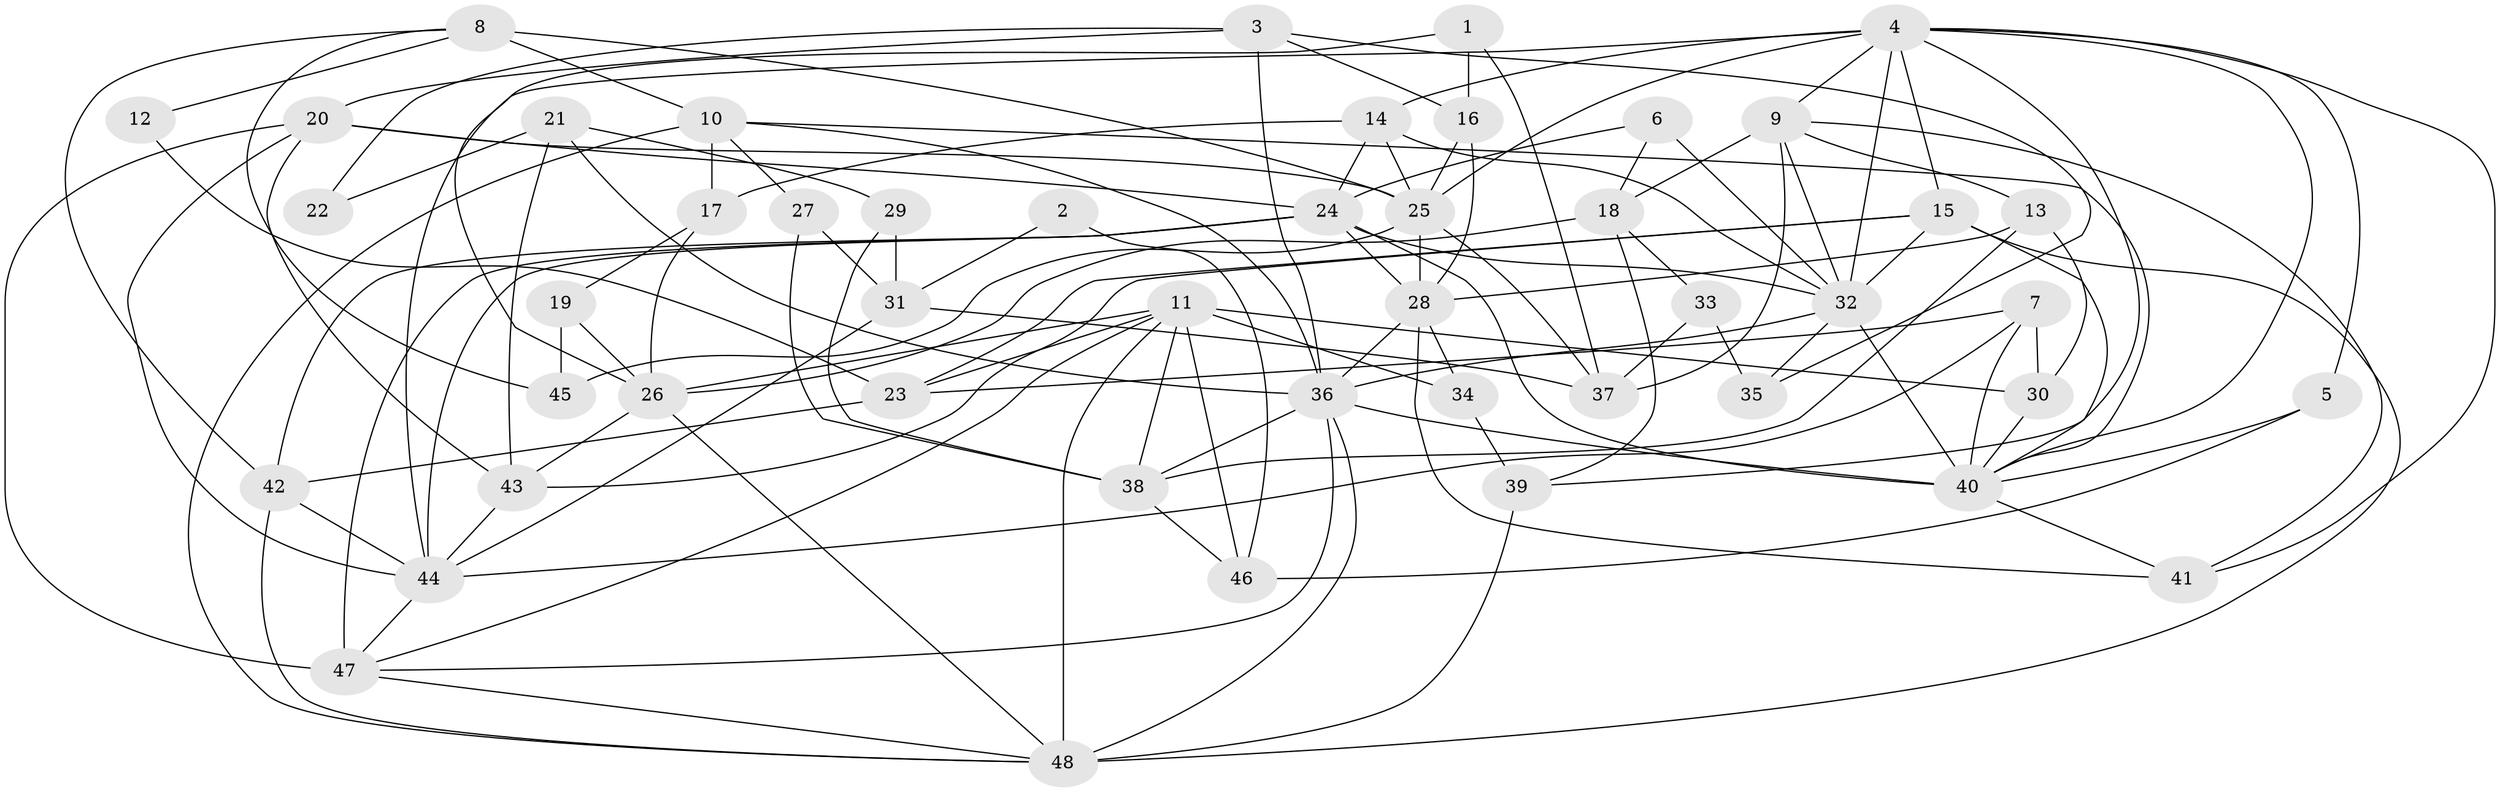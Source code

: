 // original degree distribution, {3: 0.25, 5: 0.21875, 6: 0.08333333333333333, 4: 0.23958333333333334, 2: 0.15625, 8: 0.020833333333333332, 7: 0.03125}
// Generated by graph-tools (version 1.1) at 2025/02/03/09/25 03:02:10]
// undirected, 48 vertices, 123 edges
graph export_dot {
graph [start="1"]
  node [color=gray90,style=filled];
  1;
  2;
  3;
  4;
  5;
  6;
  7;
  8;
  9;
  10;
  11;
  12;
  13;
  14;
  15;
  16;
  17;
  18;
  19;
  20;
  21;
  22;
  23;
  24;
  25;
  26;
  27;
  28;
  29;
  30;
  31;
  32;
  33;
  34;
  35;
  36;
  37;
  38;
  39;
  40;
  41;
  42;
  43;
  44;
  45;
  46;
  47;
  48;
  1 -- 16 [weight=1.0];
  1 -- 26 [weight=1.0];
  1 -- 37 [weight=1.0];
  2 -- 31 [weight=1.0];
  2 -- 46 [weight=1.0];
  3 -- 16 [weight=1.0];
  3 -- 20 [weight=1.0];
  3 -- 22 [weight=1.0];
  3 -- 35 [weight=1.0];
  3 -- 36 [weight=1.0];
  4 -- 5 [weight=1.0];
  4 -- 9 [weight=1.0];
  4 -- 14 [weight=2.0];
  4 -- 15 [weight=1.0];
  4 -- 25 [weight=1.0];
  4 -- 32 [weight=1.0];
  4 -- 39 [weight=1.0];
  4 -- 40 [weight=1.0];
  4 -- 41 [weight=1.0];
  4 -- 44 [weight=1.0];
  5 -- 40 [weight=1.0];
  5 -- 46 [weight=1.0];
  6 -- 18 [weight=1.0];
  6 -- 24 [weight=1.0];
  6 -- 32 [weight=1.0];
  7 -- 23 [weight=1.0];
  7 -- 30 [weight=1.0];
  7 -- 40 [weight=3.0];
  7 -- 44 [weight=1.0];
  8 -- 10 [weight=1.0];
  8 -- 12 [weight=1.0];
  8 -- 25 [weight=2.0];
  8 -- 42 [weight=1.0];
  8 -- 45 [weight=1.0];
  9 -- 13 [weight=1.0];
  9 -- 18 [weight=1.0];
  9 -- 32 [weight=1.0];
  9 -- 37 [weight=1.0];
  9 -- 41 [weight=1.0];
  10 -- 17 [weight=2.0];
  10 -- 27 [weight=1.0];
  10 -- 36 [weight=1.0];
  10 -- 40 [weight=1.0];
  10 -- 48 [weight=1.0];
  11 -- 23 [weight=1.0];
  11 -- 26 [weight=1.0];
  11 -- 30 [weight=1.0];
  11 -- 34 [weight=1.0];
  11 -- 38 [weight=1.0];
  11 -- 46 [weight=1.0];
  11 -- 47 [weight=1.0];
  11 -- 48 [weight=2.0];
  12 -- 23 [weight=1.0];
  13 -- 28 [weight=1.0];
  13 -- 30 [weight=1.0];
  13 -- 38 [weight=2.0];
  14 -- 17 [weight=1.0];
  14 -- 24 [weight=1.0];
  14 -- 25 [weight=1.0];
  14 -- 32 [weight=1.0];
  15 -- 23 [weight=1.0];
  15 -- 32 [weight=1.0];
  15 -- 40 [weight=1.0];
  15 -- 43 [weight=1.0];
  15 -- 48 [weight=1.0];
  16 -- 25 [weight=2.0];
  16 -- 28 [weight=2.0];
  17 -- 19 [weight=1.0];
  17 -- 26 [weight=1.0];
  18 -- 26 [weight=1.0];
  18 -- 33 [weight=2.0];
  18 -- 39 [weight=1.0];
  19 -- 26 [weight=1.0];
  19 -- 45 [weight=1.0];
  20 -- 24 [weight=1.0];
  20 -- 25 [weight=1.0];
  20 -- 43 [weight=1.0];
  20 -- 44 [weight=1.0];
  20 -- 47 [weight=2.0];
  21 -- 22 [weight=1.0];
  21 -- 29 [weight=1.0];
  21 -- 36 [weight=1.0];
  21 -- 43 [weight=2.0];
  23 -- 42 [weight=1.0];
  24 -- 28 [weight=1.0];
  24 -- 32 [weight=1.0];
  24 -- 40 [weight=2.0];
  24 -- 42 [weight=1.0];
  24 -- 44 [weight=1.0];
  24 -- 47 [weight=3.0];
  25 -- 28 [weight=1.0];
  25 -- 37 [weight=2.0];
  25 -- 45 [weight=1.0];
  26 -- 43 [weight=1.0];
  26 -- 48 [weight=1.0];
  27 -- 31 [weight=1.0];
  27 -- 38 [weight=1.0];
  28 -- 34 [weight=1.0];
  28 -- 36 [weight=1.0];
  28 -- 41 [weight=1.0];
  29 -- 31 [weight=1.0];
  29 -- 38 [weight=1.0];
  30 -- 40 [weight=1.0];
  31 -- 37 [weight=1.0];
  31 -- 44 [weight=1.0];
  32 -- 35 [weight=1.0];
  32 -- 36 [weight=1.0];
  32 -- 40 [weight=1.0];
  33 -- 35 [weight=1.0];
  33 -- 37 [weight=1.0];
  34 -- 39 [weight=1.0];
  36 -- 38 [weight=1.0];
  36 -- 40 [weight=1.0];
  36 -- 47 [weight=1.0];
  36 -- 48 [weight=1.0];
  38 -- 46 [weight=1.0];
  39 -- 48 [weight=2.0];
  40 -- 41 [weight=1.0];
  42 -- 44 [weight=1.0];
  42 -- 48 [weight=1.0];
  43 -- 44 [weight=1.0];
  44 -- 47 [weight=1.0];
  47 -- 48 [weight=1.0];
}
